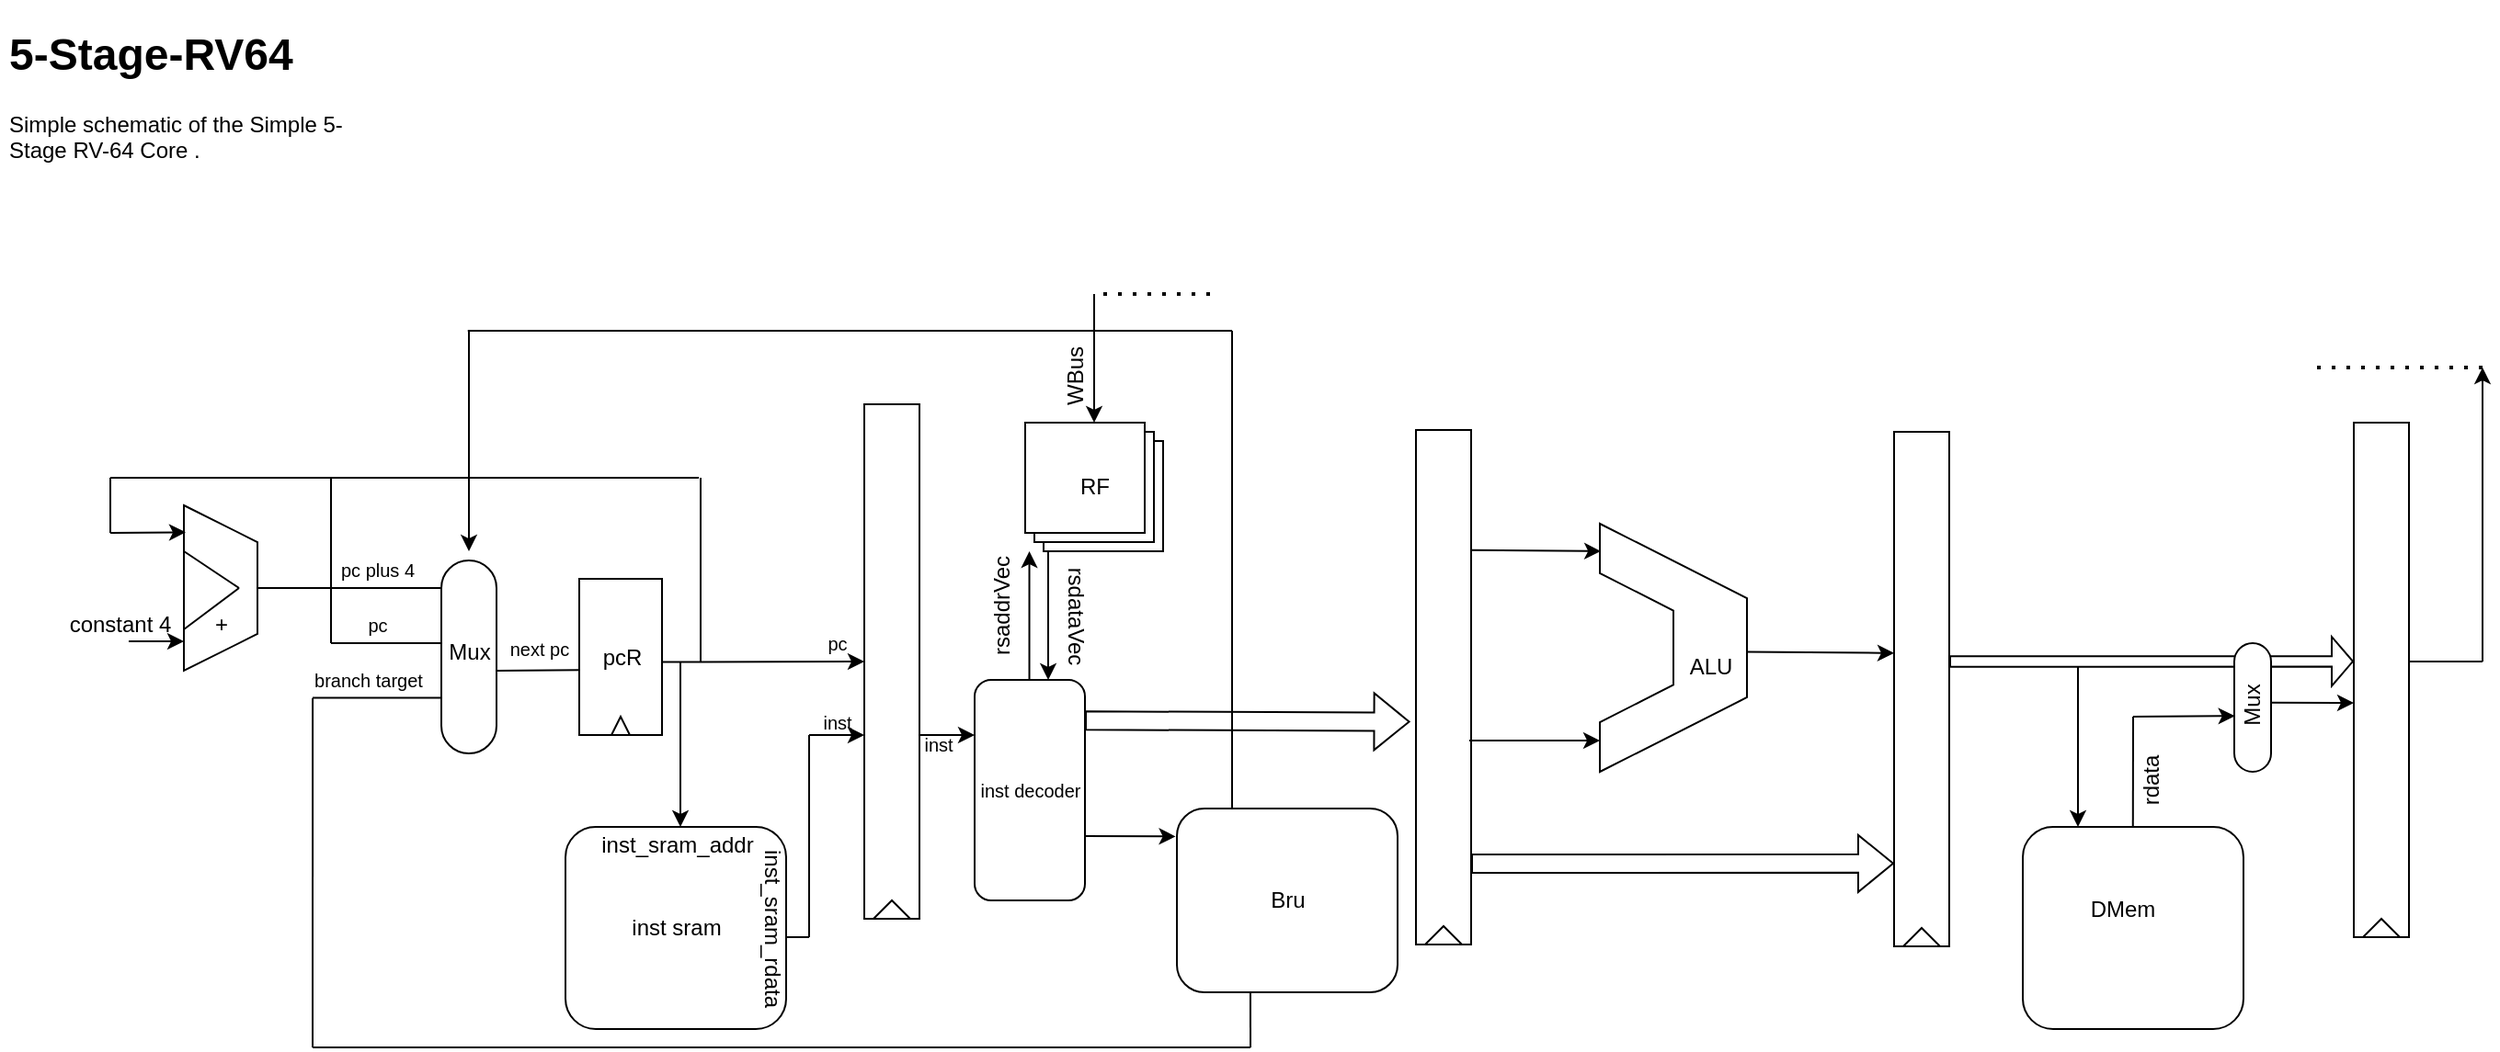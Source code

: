 <mxfile version="16.5.1" type="device"><diagram id="Fv7QbXPpC6qm-N58SuF1" name="第 1 页"><mxGraphModel dx="346" dy="214" grid="1" gridSize="10" guides="1" tooltips="1" connect="1" arrows="1" fold="1" page="1" pageScale="1" pageWidth="1169" pageHeight="827" math="0" shadow="0"><root><mxCell id="0"/><mxCell id="1" parent="0"/><mxCell id="21DRpDaDCIXH_BuHE9tN-1" value="" style="rounded=1;whiteSpace=wrap;html=1;rotation=90;arcSize=50;" parent="1" vertex="1"><mxGeometry x="242.5" y="382.5" width="105" height="30" as="geometry"/></mxCell><mxCell id="21DRpDaDCIXH_BuHE9tN-2" value="Mux" style="text;html=1;resizable=0;autosize=1;align=center;verticalAlign=middle;points=[];fillColor=none;strokeColor=none;rounded=0;" parent="1" vertex="1"><mxGeometry x="275" y="385" width="40" height="20" as="geometry"/></mxCell><mxCell id="21DRpDaDCIXH_BuHE9tN-3" value="" style="endArrow=classic;html=1;rounded=0;exitX=0.467;exitY=1.01;exitDx=0;exitDy=0;exitPerimeter=0;" parent="1" source="21DRpDaDCIXH_BuHE9tN-23" edge="1"><mxGeometry width="50" height="50" relative="1" as="geometry"><mxPoint x="400" y="397.33" as="sourcePoint"/><mxPoint x="510" y="400" as="targetPoint"/></mxGeometry></mxCell><mxCell id="21DRpDaDCIXH_BuHE9tN-5" value="" style="endArrow=none;html=1;rounded=0;exitX=0.5;exitY=0;exitDx=0;exitDy=0;" parent="1" source="21DRpDaDCIXH_BuHE9tN-11" edge="1"><mxGeometry width="50" height="50" relative="1" as="geometry"><mxPoint x="210" y="360" as="sourcePoint"/><mxPoint x="280" y="360" as="targetPoint"/></mxGeometry></mxCell><mxCell id="21DRpDaDCIXH_BuHE9tN-6" value="" style="endArrow=none;html=1;rounded=0;" parent="1" edge="1"><mxGeometry width="50" height="50" relative="1" as="geometry"><mxPoint x="220" y="390" as="sourcePoint"/><mxPoint x="280" y="390.0" as="targetPoint"/></mxGeometry></mxCell><mxCell id="21DRpDaDCIXH_BuHE9tN-8" value="" style="endArrow=none;html=1;rounded=0;" parent="1" edge="1"><mxGeometry width="50" height="50" relative="1" as="geometry"><mxPoint x="210" y="419.81" as="sourcePoint"/><mxPoint x="280" y="419.81" as="targetPoint"/></mxGeometry></mxCell><mxCell id="21DRpDaDCIXH_BuHE9tN-14" value="" style="group" parent="1" vertex="1" connectable="0"><mxGeometry x="140" y="315" width="40" height="90" as="geometry"/></mxCell><mxCell id="21DRpDaDCIXH_BuHE9tN-11" value="" style="shape=trapezoid;perimeter=trapezoidPerimeter;whiteSpace=wrap;html=1;fixedSize=1;rotation=90;" parent="21DRpDaDCIXH_BuHE9tN-14" vertex="1"><mxGeometry x="-25" y="25" width="90" height="40" as="geometry"/></mxCell><mxCell id="21DRpDaDCIXH_BuHE9tN-13" value="" style="endArrow=none;html=1;rounded=0;" parent="21DRpDaDCIXH_BuHE9tN-14" edge="1"><mxGeometry width="50" height="50" relative="1" as="geometry"><mxPoint x="30" y="45" as="sourcePoint"/><mxPoint y="25" as="targetPoint"/></mxGeometry></mxCell><mxCell id="21DRpDaDCIXH_BuHE9tN-12" value="" style="endArrow=none;html=1;rounded=0;" parent="21DRpDaDCIXH_BuHE9tN-14" edge="1"><mxGeometry width="50" height="50" relative="1" as="geometry"><mxPoint y="67.5" as="sourcePoint"/><mxPoint x="30" y="45" as="targetPoint"/></mxGeometry></mxCell><mxCell id="21DRpDaDCIXH_BuHE9tN-30" value="+" style="text;html=1;resizable=0;autosize=1;align=center;verticalAlign=middle;points=[];fillColor=none;strokeColor=none;rounded=0;" parent="21DRpDaDCIXH_BuHE9tN-14" vertex="1"><mxGeometry x="10" y="55" width="20" height="20" as="geometry"/></mxCell><mxCell id="21DRpDaDCIXH_BuHE9tN-15" value="" style="endArrow=none;html=1;rounded=0;" parent="1" edge="1"><mxGeometry width="50" height="50" relative="1" as="geometry"><mxPoint x="421" y="400" as="sourcePoint"/><mxPoint x="421" y="300" as="targetPoint"/></mxGeometry></mxCell><mxCell id="21DRpDaDCIXH_BuHE9tN-16" value="" style="endArrow=none;html=1;rounded=0;" parent="1" edge="1"><mxGeometry width="50" height="50" relative="1" as="geometry"><mxPoint x="420" y="300" as="sourcePoint"/><mxPoint x="100" y="300" as="targetPoint"/></mxGeometry></mxCell><mxCell id="21DRpDaDCIXH_BuHE9tN-17" value="" style="endArrow=none;html=1;rounded=0;" parent="1" edge="1"><mxGeometry width="50" height="50" relative="1" as="geometry"><mxPoint x="100" y="330" as="sourcePoint"/><mxPoint x="100" y="300" as="targetPoint"/></mxGeometry></mxCell><mxCell id="21DRpDaDCIXH_BuHE9tN-20" value="" style="endArrow=classic;html=1;rounded=0;entryX=0.163;entryY=0.975;entryDx=0;entryDy=0;entryPerimeter=0;" parent="1" target="21DRpDaDCIXH_BuHE9tN-11" edge="1"><mxGeometry width="50" height="50" relative="1" as="geometry"><mxPoint x="100" y="330" as="sourcePoint"/><mxPoint x="120" y="330" as="targetPoint"/></mxGeometry></mxCell><mxCell id="21DRpDaDCIXH_BuHE9tN-21" value="" style="endArrow=classic;html=1;rounded=0;" parent="1" edge="1"><mxGeometry width="50" height="50" relative="1" as="geometry"><mxPoint x="110" y="389" as="sourcePoint"/><mxPoint x="140" y="389" as="targetPoint"/></mxGeometry></mxCell><mxCell id="21DRpDaDCIXH_BuHE9tN-22" value="constant 4" style="text;html=1;resizable=0;autosize=1;align=center;verticalAlign=middle;points=[];fillColor=none;strokeColor=none;rounded=0;" parent="1" vertex="1"><mxGeometry x="70" y="370" width="70" height="20" as="geometry"/></mxCell><mxCell id="21DRpDaDCIXH_BuHE9tN-27" value="" style="endArrow=none;html=1;rounded=0;entryX=-0.053;entryY=0.856;entryDx=0;entryDy=0;entryPerimeter=0;" parent="1" target="21DRpDaDCIXH_BuHE9tN-26" edge="1"><mxGeometry width="50" height="50" relative="1" as="geometry"><mxPoint x="310" y="405" as="sourcePoint"/><mxPoint x="345" y="404.67" as="targetPoint"/></mxGeometry></mxCell><mxCell id="21DRpDaDCIXH_BuHE9tN-29" value="" style="endArrow=none;html=1;rounded=0;" parent="1" edge="1"><mxGeometry width="50" height="50" relative="1" as="geometry"><mxPoint x="220" y="390" as="sourcePoint"/><mxPoint x="220" y="300" as="targetPoint"/></mxGeometry></mxCell><mxCell id="21DRpDaDCIXH_BuHE9tN-31" value="" style="endArrow=classic;html=1;rounded=0;" parent="1" edge="1"><mxGeometry width="50" height="50" relative="1" as="geometry"><mxPoint x="410" y="400" as="sourcePoint"/><mxPoint x="410" y="490" as="targetPoint"/></mxGeometry></mxCell><mxCell id="21DRpDaDCIXH_BuHE9tN-32" value="inst sram" style="rounded=1;whiteSpace=wrap;html=1;" parent="1" vertex="1"><mxGeometry x="347.5" y="490" width="120" height="110" as="geometry"/></mxCell><mxCell id="21DRpDaDCIXH_BuHE9tN-33" value="inst_sram_addr" style="text;html=1;resizable=0;autosize=1;align=center;verticalAlign=middle;points=[];fillColor=none;strokeColor=none;rounded=0;" parent="1" vertex="1"><mxGeometry x="357.5" y="490" width="100" height="20" as="geometry"/></mxCell><mxCell id="21DRpDaDCIXH_BuHE9tN-34" value="" style="endArrow=none;html=1;rounded=0;" parent="1" edge="1"><mxGeometry width="50" height="50" relative="1" as="geometry"><mxPoint x="467.5" y="550" as="sourcePoint"/><mxPoint x="480" y="550" as="targetPoint"/></mxGeometry></mxCell><mxCell id="21DRpDaDCIXH_BuHE9tN-35" value="" style="endArrow=none;html=1;rounded=0;" parent="1" edge="1"><mxGeometry width="50" height="50" relative="1" as="geometry"><mxPoint x="480" y="550" as="sourcePoint"/><mxPoint x="480" y="440" as="targetPoint"/></mxGeometry></mxCell><mxCell id="21DRpDaDCIXH_BuHE9tN-36" value="" style="endArrow=classic;html=1;rounded=0;" parent="1" edge="1"><mxGeometry width="50" height="50" relative="1" as="geometry"><mxPoint x="480" y="440" as="sourcePoint"/><mxPoint x="510" y="440" as="targetPoint"/></mxGeometry></mxCell><mxCell id="21DRpDaDCIXH_BuHE9tN-37" value="inst_sram_rdata" style="text;html=1;resizable=0;autosize=1;align=center;verticalAlign=middle;points=[];fillColor=none;strokeColor=none;rounded=0;rotation=90;" parent="1" vertex="1"><mxGeometry x="410" y="535" width="100" height="20" as="geometry"/></mxCell><mxCell id="21DRpDaDCIXH_BuHE9tN-40" value="" style="group" parent="1" vertex="1" connectable="0"><mxGeometry x="510" y="260" width="30" height="280" as="geometry"/></mxCell><mxCell id="21DRpDaDCIXH_BuHE9tN-38" value="" style="verticalLabelPosition=bottom;verticalAlign=top;html=1;shape=mxgraph.basic.rect;fillColor2=none;strokeWidth=1;size=11.33;indent=5;rotation=-90;" parent="21DRpDaDCIXH_BuHE9tN-40" vertex="1"><mxGeometry x="-125" y="125" width="280" height="30" as="geometry"/></mxCell><mxCell id="21DRpDaDCIXH_BuHE9tN-39" value="" style="triangle;whiteSpace=wrap;html=1;rotation=-90;" parent="21DRpDaDCIXH_BuHE9tN-40" vertex="1"><mxGeometry x="10" y="265" width="10" height="20" as="geometry"/></mxCell><mxCell id="21DRpDaDCIXH_BuHE9tN-41" value="next pc" style="text;html=1;resizable=0;autosize=1;align=center;verticalAlign=middle;points=[];fillColor=none;strokeColor=none;rounded=0;fontSize=10;" parent="1" vertex="1"><mxGeometry x="307.5" y="382.5" width="50" height="20" as="geometry"/></mxCell><mxCell id="21DRpDaDCIXH_BuHE9tN-42" value="pc" style="text;html=1;resizable=0;autosize=1;align=center;verticalAlign=middle;points=[];fillColor=none;strokeColor=none;rounded=0;fontSize=10;" parent="1" vertex="1"><mxGeometry x="230" y="370" width="30" height="20" as="geometry"/></mxCell><mxCell id="21DRpDaDCIXH_BuHE9tN-43" value="pc plus 4" style="text;html=1;resizable=0;autosize=1;align=center;verticalAlign=middle;points=[];fillColor=none;strokeColor=none;rounded=0;fontSize=10;" parent="1" vertex="1"><mxGeometry x="215" y="340" width="60" height="20" as="geometry"/></mxCell><mxCell id="21DRpDaDCIXH_BuHE9tN-46" value="branch target" style="text;html=1;resizable=0;autosize=1;align=center;verticalAlign=middle;points=[];fillColor=none;strokeColor=none;rounded=0;fontSize=10;" parent="1" vertex="1"><mxGeometry x="205" y="400" width="70" height="20" as="geometry"/></mxCell><mxCell id="21DRpDaDCIXH_BuHE9tN-47" value="" style="rounded=1;whiteSpace=wrap;html=1;fontSize=10;rotation=90;" parent="1" vertex="1"><mxGeometry x="540" y="440" width="120" height="60" as="geometry"/></mxCell><mxCell id="21DRpDaDCIXH_BuHE9tN-48" value="inst decoder" style="text;html=1;resizable=0;autosize=1;align=center;verticalAlign=middle;points=[];fillColor=none;strokeColor=none;rounded=0;fontSize=10;" parent="1" vertex="1"><mxGeometry x="565" y="460" width="70" height="20" as="geometry"/></mxCell><mxCell id="21DRpDaDCIXH_BuHE9tN-49" value="" style="endArrow=classic;html=1;rounded=0;fontSize=10;" parent="1" edge="1"><mxGeometry width="50" height="50" relative="1" as="geometry"><mxPoint x="540" y="440" as="sourcePoint"/><mxPoint x="570" y="440" as="targetPoint"/></mxGeometry></mxCell><mxCell id="21DRpDaDCIXH_BuHE9tN-130" value="" style="endArrow=none;html=1;rounded=0;fontSize=10;entryX=0.072;entryY=0.995;entryDx=0;entryDy=0;entryPerimeter=0;" parent="1" target="21DRpDaDCIXH_BuHE9tN-46" edge="1"><mxGeometry width="50" height="50" relative="1" as="geometry"><mxPoint x="210" y="610" as="sourcePoint"/><mxPoint x="260" y="620" as="targetPoint"/></mxGeometry></mxCell><mxCell id="21DRpDaDCIXH_BuHE9tN-135" value="inst" style="text;html=1;resizable=0;autosize=1;align=center;verticalAlign=middle;points=[];fillColor=none;strokeColor=none;rounded=0;fontSize=10;" parent="1" vertex="1"><mxGeometry x="480" y="422.5" width="30" height="20" as="geometry"/></mxCell><mxCell id="21DRpDaDCIXH_BuHE9tN-137" value="pc" style="text;html=1;resizable=0;autosize=1;align=center;verticalAlign=middle;points=[];fillColor=none;strokeColor=none;rounded=0;fontSize=10;" parent="1" vertex="1"><mxGeometry x="480" y="380" width="30" height="20" as="geometry"/></mxCell><mxCell id="21DRpDaDCIXH_BuHE9tN-139" value="inst" style="text;html=1;resizable=0;autosize=1;align=center;verticalAlign=middle;points=[];fillColor=none;strokeColor=none;rounded=0;fontSize=10;" parent="1" vertex="1"><mxGeometry x="535" y="435" width="30" height="20" as="geometry"/></mxCell><mxCell id="21DRpDaDCIXH_BuHE9tN-235" value="" style="endArrow=classic;html=1;rounded=0;fontSize=9;strokeWidth=1;" parent="1" edge="1"><mxGeometry width="50" height="50" relative="1" as="geometry"><mxPoint x="295" y="220" as="sourcePoint"/><mxPoint x="295" y="340" as="targetPoint"/></mxGeometry></mxCell><mxCell id="21DRpDaDCIXH_BuHE9tN-244" value="" style="group" parent="1" vertex="1" connectable="0"><mxGeometry x="355" y="355" width="45" height="85" as="geometry"/></mxCell><mxCell id="21DRpDaDCIXH_BuHE9tN-23" value="" style="rounded=0;whiteSpace=wrap;html=1;rotation=-90;" parent="21DRpDaDCIXH_BuHE9tN-244" vertex="1"><mxGeometry x="-20" y="20" width="85" height="45" as="geometry"/></mxCell><mxCell id="21DRpDaDCIXH_BuHE9tN-243" value="" style="triangle;whiteSpace=wrap;html=1;fontSize=9;rotation=-90;" parent="21DRpDaDCIXH_BuHE9tN-244" vertex="1"><mxGeometry x="17.5" y="75" width="10" height="10" as="geometry"/></mxCell><mxCell id="21DRpDaDCIXH_BuHE9tN-26" value="pcR" style="text;html=1;resizable=0;autosize=1;align=center;verticalAlign=middle;points=[];fillColor=none;strokeColor=none;rounded=0;" parent="1" vertex="1"><mxGeometry x="357.5" y="387.5" width="40" height="20" as="geometry"/></mxCell><mxCell id="icgFjnpQ9K-dgR_96Tgs-1" value="" style="group" parent="1" vertex="1" connectable="0"><mxGeometry x="810" y="274" width="30" height="280" as="geometry"/></mxCell><mxCell id="icgFjnpQ9K-dgR_96Tgs-2" value="" style="verticalLabelPosition=bottom;verticalAlign=top;html=1;shape=mxgraph.basic.rect;fillColor2=none;strokeWidth=1;size=11.33;indent=5;rotation=-90;" parent="icgFjnpQ9K-dgR_96Tgs-1" vertex="1"><mxGeometry x="-125" y="125" width="280" height="30" as="geometry"/></mxCell><mxCell id="icgFjnpQ9K-dgR_96Tgs-3" value="" style="triangle;whiteSpace=wrap;html=1;rotation=-90;" parent="icgFjnpQ9K-dgR_96Tgs-1" vertex="1"><mxGeometry x="10" y="265" width="10" height="20" as="geometry"/></mxCell><mxCell id="icgFjnpQ9K-dgR_96Tgs-6" value="" style="group" parent="1" vertex="1" connectable="0"><mxGeometry x="680" y="480" width="120" height="100" as="geometry"/></mxCell><mxCell id="icgFjnpQ9K-dgR_96Tgs-4" value="" style="rounded=1;whiteSpace=wrap;html=1;" parent="icgFjnpQ9K-dgR_96Tgs-6" vertex="1"><mxGeometry width="120" height="100" as="geometry"/></mxCell><mxCell id="icgFjnpQ9K-dgR_96Tgs-5" value="Bru" style="text;html=1;resizable=0;autosize=1;align=center;verticalAlign=middle;points=[];fillColor=none;strokeColor=none;rounded=0;" parent="icgFjnpQ9K-dgR_96Tgs-6" vertex="1"><mxGeometry x="45" y="40" width="30" height="20" as="geometry"/></mxCell><mxCell id="icgFjnpQ9K-dgR_96Tgs-7" value="" style="endArrow=none;html=1;rounded=0;" parent="1" edge="1"><mxGeometry width="50" height="50" relative="1" as="geometry"><mxPoint x="294.38" y="220" as="sourcePoint"/><mxPoint x="710" y="220" as="targetPoint"/></mxGeometry></mxCell><mxCell id="icgFjnpQ9K-dgR_96Tgs-9" value="" style="endArrow=none;html=1;rounded=0;exitX=0.25;exitY=0;exitDx=0;exitDy=0;" parent="1" source="icgFjnpQ9K-dgR_96Tgs-4" edge="1"><mxGeometry width="50" height="50" relative="1" as="geometry"><mxPoint x="660" y="370" as="sourcePoint"/><mxPoint x="710" y="220" as="targetPoint"/></mxGeometry></mxCell><mxCell id="icgFjnpQ9K-dgR_96Tgs-10" value="" style="endArrow=none;html=1;rounded=0;" parent="1" edge="1"><mxGeometry width="50" height="50" relative="1" as="geometry"><mxPoint x="210" y="610" as="sourcePoint"/><mxPoint x="720" y="610" as="targetPoint"/></mxGeometry></mxCell><mxCell id="icgFjnpQ9K-dgR_96Tgs-11" value="" style="endArrow=none;html=1;rounded=0;entryX=0.333;entryY=0.996;entryDx=0;entryDy=0;entryPerimeter=0;" parent="1" target="icgFjnpQ9K-dgR_96Tgs-4" edge="1"><mxGeometry width="50" height="50" relative="1" as="geometry"><mxPoint x="720" y="610" as="sourcePoint"/><mxPoint x="740" y="590" as="targetPoint"/></mxGeometry></mxCell><mxCell id="icgFjnpQ9K-dgR_96Tgs-12" value="" style="endArrow=classic;html=1;rounded=0;entryX=-0.006;entryY=0.152;entryDx=0;entryDy=0;entryPerimeter=0;" parent="1" target="icgFjnpQ9K-dgR_96Tgs-4" edge="1"><mxGeometry width="50" height="50" relative="1" as="geometry"><mxPoint x="630" y="495" as="sourcePoint"/><mxPoint x="680" y="445" as="targetPoint"/></mxGeometry></mxCell><mxCell id="icgFjnpQ9K-dgR_96Tgs-13" value="" style="shape=flexArrow;endArrow=classic;html=1;rounded=0;entryX=0.433;entryY=-0.108;entryDx=0;entryDy=0;entryPerimeter=0;" parent="1" target="icgFjnpQ9K-dgR_96Tgs-2" edge="1"><mxGeometry width="50" height="50" relative="1" as="geometry"><mxPoint x="630" y="432.16" as="sourcePoint"/><mxPoint x="800" y="432" as="targetPoint"/></mxGeometry></mxCell><mxCell id="icgFjnpQ9K-dgR_96Tgs-17" value="" style="group" parent="1" vertex="1" connectable="0"><mxGeometry x="1070" y="275" width="30" height="280" as="geometry"/></mxCell><mxCell id="icgFjnpQ9K-dgR_96Tgs-18" value="" style="verticalLabelPosition=bottom;verticalAlign=top;html=1;shape=mxgraph.basic.rect;fillColor2=none;strokeWidth=1;size=11.33;indent=5;rotation=-90;" parent="icgFjnpQ9K-dgR_96Tgs-17" vertex="1"><mxGeometry x="-125" y="125" width="280" height="30" as="geometry"/></mxCell><mxCell id="icgFjnpQ9K-dgR_96Tgs-19" value="" style="triangle;whiteSpace=wrap;html=1;rotation=-90;" parent="icgFjnpQ9K-dgR_96Tgs-17" vertex="1"><mxGeometry x="10" y="265" width="10" height="20" as="geometry"/></mxCell><mxCell id="icgFjnpQ9K-dgR_96Tgs-23" value="" style="group" parent="1" vertex="1" connectable="0"><mxGeometry x="597.5" y="270" width="75" height="70" as="geometry"/></mxCell><mxCell id="icgFjnpQ9K-dgR_96Tgs-21" value="" style="verticalLabelPosition=bottom;verticalAlign=top;html=1;shape=mxgraph.basic.layered_rect;dx=10;outlineConnect=0;" parent="icgFjnpQ9K-dgR_96Tgs-23" vertex="1"><mxGeometry width="75" height="70" as="geometry"/></mxCell><mxCell id="icgFjnpQ9K-dgR_96Tgs-22" value="RF" style="text;html=1;resizable=0;autosize=1;align=center;verticalAlign=middle;points=[];fillColor=none;strokeColor=none;rounded=0;" parent="icgFjnpQ9K-dgR_96Tgs-23" vertex="1"><mxGeometry x="22.5" y="25" width="30" height="20" as="geometry"/></mxCell><mxCell id="icgFjnpQ9K-dgR_96Tgs-24" value="" style="endArrow=classic;html=1;rounded=0;entryX=0;entryY=0.333;entryDx=0;entryDy=0;entryPerimeter=0;" parent="1" target="21DRpDaDCIXH_BuHE9tN-47" edge="1"><mxGeometry width="50" height="50" relative="1" as="geometry"><mxPoint x="610" y="340" as="sourcePoint"/><mxPoint x="610" y="390" as="targetPoint"/></mxGeometry></mxCell><mxCell id="icgFjnpQ9K-dgR_96Tgs-25" value="rsdataVec" style="text;html=1;resizable=0;autosize=1;align=center;verticalAlign=middle;points=[];fillColor=none;strokeColor=none;rounded=0;rotation=90;" parent="1" vertex="1"><mxGeometry x="590" y="365" width="70" height="20" as="geometry"/></mxCell><mxCell id="icgFjnpQ9K-dgR_96Tgs-26" value="" style="endArrow=classic;html=1;rounded=0;" parent="1" edge="1"><mxGeometry width="50" height="50" relative="1" as="geometry"><mxPoint x="599.76" y="410" as="sourcePoint"/><mxPoint x="599.76" y="340" as="targetPoint"/></mxGeometry></mxCell><mxCell id="icgFjnpQ9K-dgR_96Tgs-27" value="rsaddrVec" style="text;html=1;resizable=0;autosize=1;align=center;verticalAlign=middle;points=[];fillColor=none;strokeColor=none;rounded=0;rotation=-90;" parent="1" vertex="1"><mxGeometry x="550" y="360" width="70" height="20" as="geometry"/></mxCell><mxCell id="PXrwXxfa2n_hs3S8WZsl-1" value="&lt;h1&gt;5-Stage-RV64&lt;/h1&gt;&lt;p&gt;Simple schematic of the Simple 5-Stage RV-64 Core .&lt;/p&gt;" style="text;html=1;strokeColor=none;fillColor=none;spacing=5;spacingTop=-20;whiteSpace=wrap;overflow=hidden;rounded=0;" vertex="1" parent="1"><mxGeometry x="40" y="50" width="190" height="120" as="geometry"/></mxCell><mxCell id="PXrwXxfa2n_hs3S8WZsl-2" value="" style="shape=stencil(tZXRjoIwEEW/pq+bQsPq6wb1PyqOS2NtSdvV3b93oGCs0I0IJISkc7mHIb1DCcttySsgKS0J25A0TSjFO66vT2tuKyicL164EXwvwSvWGX2Cqzi4liFUCUa4WmVbQr/wmfpieaGVQojQygbKg44wLhR66a+Hta//C1YV8s/gwLRNNtXd68yPbAFqskSnIbPre95OZ6KGvSaL7NQ81ORNJsuxEgsxy/e8OH0b/aMOfVdUO2oDA8JdFlL6AYt9YMXruesJnXzWF/h/moawnVsK9eC+/wxaP5sKWI0FPGWMTvOvx9qz0P+ZTfOzsf7Q/sL+FVLbaHKwHgkPHguDmWs8vcQ2VX+ONIUb);whiteSpace=wrap;html=1;" vertex="1" parent="1"><mxGeometry x="910" y="325" width="80" height="135" as="geometry"/></mxCell><mxCell id="PXrwXxfa2n_hs3S8WZsl-3" value="" style="endArrow=classic;html=1;rounded=0;entryX=0.007;entryY=0.111;entryDx=0;entryDy=0;entryPerimeter=0;" edge="1" parent="1" target="PXrwXxfa2n_hs3S8WZsl-2"><mxGeometry width="50" height="50" relative="1" as="geometry"><mxPoint x="840" y="339.43" as="sourcePoint"/><mxPoint x="900" y="339.43" as="targetPoint"/></mxGeometry></mxCell><mxCell id="PXrwXxfa2n_hs3S8WZsl-4" value="" style="endArrow=classic;html=1;rounded=0;entryX=0.007;entryY=0.111;entryDx=0;entryDy=0;entryPerimeter=0;" edge="1" parent="1"><mxGeometry width="50" height="50" relative="1" as="geometry"><mxPoint x="839" y="443" as="sourcePoint"/><mxPoint x="910" y="443.055" as="targetPoint"/></mxGeometry></mxCell><mxCell id="PXrwXxfa2n_hs3S8WZsl-5" value="" style="endArrow=classic;html=1;rounded=0;entryX=0.57;entryY=0;entryDx=0;entryDy=0;entryPerimeter=0;" edge="1" parent="1" target="icgFjnpQ9K-dgR_96Tgs-18"><mxGeometry width="50" height="50" relative="1" as="geometry"><mxPoint x="990" y="394.71" as="sourcePoint"/><mxPoint x="1060.56" y="395.265" as="targetPoint"/></mxGeometry></mxCell><mxCell id="PXrwXxfa2n_hs3S8WZsl-6" value="" style="shape=flexArrow;endArrow=classic;html=1;rounded=0;entryX=0.161;entryY=0;entryDx=0;entryDy=0;entryPerimeter=0;" edge="1" parent="1" target="icgFjnpQ9K-dgR_96Tgs-18"><mxGeometry width="50" height="50" relative="1" as="geometry"><mxPoint x="840" y="510" as="sourcePoint"/><mxPoint x="1000" y="510" as="targetPoint"/></mxGeometry></mxCell><mxCell id="PXrwXxfa2n_hs3S8WZsl-7" value="" style="group" vertex="1" connectable="0" parent="1"><mxGeometry x="1320" y="270" width="30" height="280" as="geometry"/></mxCell><mxCell id="PXrwXxfa2n_hs3S8WZsl-8" value="" style="verticalLabelPosition=bottom;verticalAlign=top;html=1;shape=mxgraph.basic.rect;fillColor2=none;strokeWidth=1;size=11.33;indent=5;rotation=-90;" vertex="1" parent="PXrwXxfa2n_hs3S8WZsl-7"><mxGeometry x="-125" y="125" width="280" height="30" as="geometry"/></mxCell><mxCell id="PXrwXxfa2n_hs3S8WZsl-9" value="" style="triangle;whiteSpace=wrap;html=1;rotation=-90;" vertex="1" parent="PXrwXxfa2n_hs3S8WZsl-7"><mxGeometry x="10" y="265" width="10" height="20" as="geometry"/></mxCell><mxCell id="PXrwXxfa2n_hs3S8WZsl-12" value="" style="group" vertex="1" connectable="0" parent="1"><mxGeometry x="1140" y="490" width="120" height="110" as="geometry"/></mxCell><mxCell id="PXrwXxfa2n_hs3S8WZsl-10" value="" style="rounded=1;whiteSpace=wrap;html=1;" vertex="1" parent="PXrwXxfa2n_hs3S8WZsl-12"><mxGeometry width="120" height="110" as="geometry"/></mxCell><mxCell id="PXrwXxfa2n_hs3S8WZsl-11" value="DMem" style="text;html=1;resizable=0;autosize=1;align=center;verticalAlign=middle;points=[];fillColor=none;strokeColor=none;rounded=0;" vertex="1" parent="PXrwXxfa2n_hs3S8WZsl-12"><mxGeometry x="29" y="35" width="50" height="20" as="geometry"/></mxCell><mxCell id="PXrwXxfa2n_hs3S8WZsl-13" value="" style="shape=flexArrow;endArrow=classic;html=1;rounded=0;width=5.714;endSize=3.497;entryX=0.536;entryY=0;entryDx=0;entryDy=0;entryPerimeter=0;" edge="1" parent="1" target="PXrwXxfa2n_hs3S8WZsl-8"><mxGeometry width="50" height="50" relative="1" as="geometry"><mxPoint x="1100" y="400" as="sourcePoint"/><mxPoint x="1190" y="400" as="targetPoint"/></mxGeometry></mxCell><mxCell id="PXrwXxfa2n_hs3S8WZsl-14" value="" style="endArrow=classic;html=1;rounded=0;entryX=0.25;entryY=0;entryDx=0;entryDy=0;" edge="1" parent="1" target="PXrwXxfa2n_hs3S8WZsl-10"><mxGeometry width="50" height="50" relative="1" as="geometry"><mxPoint x="1170" y="402.5" as="sourcePoint"/><mxPoint x="1140" y="432.5" as="targetPoint"/></mxGeometry></mxCell><mxCell id="PXrwXxfa2n_hs3S8WZsl-16" value="" style="endArrow=classic;html=1;rounded=0;" edge="1" parent="1"><mxGeometry width="50" height="50" relative="1" as="geometry"><mxPoint x="1390" y="400" as="sourcePoint"/><mxPoint x="1390" y="240" as="targetPoint"/></mxGeometry></mxCell><mxCell id="PXrwXxfa2n_hs3S8WZsl-17" value="" style="endArrow=none;html=1;rounded=0;" edge="1" parent="1"><mxGeometry width="50" height="50" relative="1" as="geometry"><mxPoint x="1350" y="400" as="sourcePoint"/><mxPoint x="1390" y="400" as="targetPoint"/></mxGeometry></mxCell><mxCell id="PXrwXxfa2n_hs3S8WZsl-18" value="" style="endArrow=none;dashed=1;html=1;dashPattern=1 3;strokeWidth=2;rounded=0;" edge="1" parent="1"><mxGeometry width="50" height="50" relative="1" as="geometry"><mxPoint x="1300" y="240" as="sourcePoint"/><mxPoint x="1390" y="240" as="targetPoint"/></mxGeometry></mxCell><mxCell id="PXrwXxfa2n_hs3S8WZsl-19" value="" style="endArrow=none;dashed=1;html=1;dashPattern=1 3;strokeWidth=2;rounded=0;" edge="1" parent="1"><mxGeometry width="50" height="50" relative="1" as="geometry"><mxPoint x="640" y="200" as="sourcePoint"/><mxPoint x="700" y="200" as="targetPoint"/></mxGeometry></mxCell><mxCell id="PXrwXxfa2n_hs3S8WZsl-20" value="" style="endArrow=classic;html=1;rounded=0;" edge="1" parent="1"><mxGeometry width="50" height="50" relative="1" as="geometry"><mxPoint x="635" y="200" as="sourcePoint"/><mxPoint x="635" y="270" as="targetPoint"/></mxGeometry></mxCell><mxCell id="PXrwXxfa2n_hs3S8WZsl-21" value="&lt;blockquote style=&quot;margin: 0 0 0 40px ; border: none ; padding: 0px&quot;&gt;WBus&lt;/blockquote&gt;" style="text;html=1;resizable=0;autosize=1;align=center;verticalAlign=middle;points=[];fillColor=none;strokeColor=none;rounded=0;rotation=-90;" vertex="1" parent="1"><mxGeometry x="580" y="255" width="90" height="20" as="geometry"/></mxCell><mxCell id="PXrwXxfa2n_hs3S8WZsl-22" value="ALU" style="text;html=1;resizable=0;autosize=1;align=center;verticalAlign=middle;points=[];fillColor=none;strokeColor=none;rounded=0;" vertex="1" parent="1"><mxGeometry x="950" y="393" width="40" height="20" as="geometry"/></mxCell><mxCell id="PXrwXxfa2n_hs3S8WZsl-23" value="" style="rounded=1;whiteSpace=wrap;html=1;arcSize=50;rotation=90;" vertex="1" parent="1"><mxGeometry x="1230" y="415" width="70" height="20" as="geometry"/></mxCell><mxCell id="PXrwXxfa2n_hs3S8WZsl-24" value="" style="endArrow=classic;html=1;rounded=0;entryX=0.566;entryY=0.983;entryDx=0;entryDy=0;entryPerimeter=0;" edge="1" parent="1" target="PXrwXxfa2n_hs3S8WZsl-23"><mxGeometry width="50" height="50" relative="1" as="geometry"><mxPoint x="1200" y="430" as="sourcePoint"/><mxPoint x="1250" y="424.89" as="targetPoint"/></mxGeometry></mxCell><mxCell id="PXrwXxfa2n_hs3S8WZsl-25" value="" style="endArrow=none;html=1;rounded=0;" edge="1" parent="1"><mxGeometry width="50" height="50" relative="1" as="geometry"><mxPoint x="1199.89" y="490" as="sourcePoint"/><mxPoint x="1200" y="430" as="targetPoint"/></mxGeometry></mxCell><mxCell id="PXrwXxfa2n_hs3S8WZsl-26" value="" style="endArrow=classic;html=1;rounded=0;exitX=0.463;exitY=-0.001;exitDx=0;exitDy=0;exitPerimeter=0;" edge="1" parent="1" source="PXrwXxfa2n_hs3S8WZsl-23"><mxGeometry width="50" height="50" relative="1" as="geometry"><mxPoint x="1280" y="422.5" as="sourcePoint"/><mxPoint x="1320" y="422.5" as="targetPoint"/></mxGeometry></mxCell><mxCell id="PXrwXxfa2n_hs3S8WZsl-27" value="Mux" style="text;html=1;resizable=0;autosize=1;align=center;verticalAlign=middle;points=[];fillColor=none;strokeColor=none;rounded=0;rotation=-90;" vertex="1" parent="1"><mxGeometry x="1245" y="414" width="40" height="20" as="geometry"/></mxCell><mxCell id="PXrwXxfa2n_hs3S8WZsl-28" value="rdata" style="text;html=1;resizable=0;autosize=1;align=center;verticalAlign=middle;points=[];fillColor=none;strokeColor=none;rounded=0;rotation=-90;" vertex="1" parent="1"><mxGeometry x="1190" y="455" width="40" height="20" as="geometry"/></mxCell></root></mxGraphModel></diagram></mxfile>